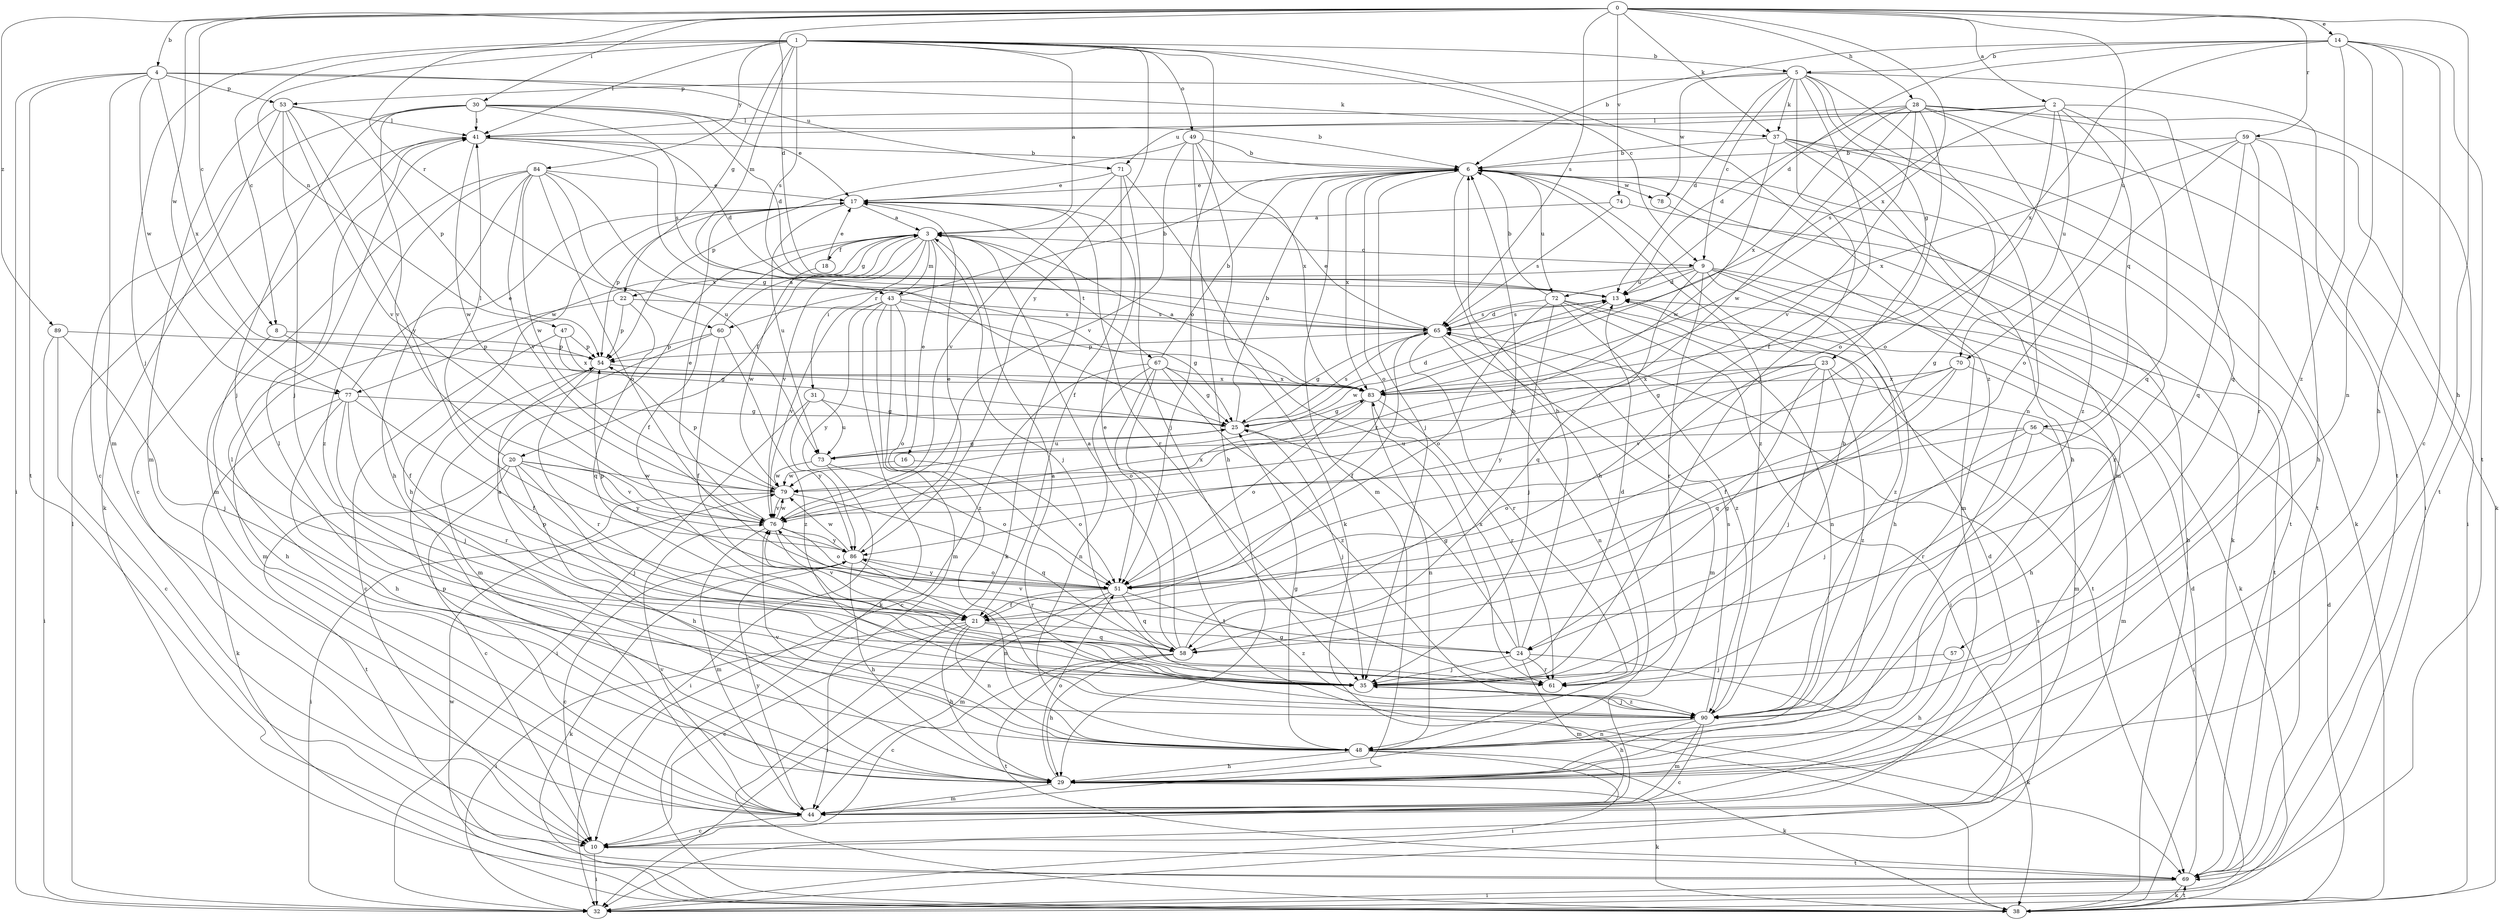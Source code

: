 strict digraph  {
0;
1;
2;
3;
4;
5;
6;
8;
9;
10;
13;
14;
16;
17;
18;
20;
21;
22;
23;
24;
25;
28;
29;
30;
31;
32;
35;
37;
38;
41;
43;
44;
47;
48;
49;
51;
53;
54;
56;
57;
58;
59;
60;
61;
65;
67;
69;
70;
71;
72;
73;
74;
76;
77;
78;
79;
83;
84;
86;
89;
90;
0 -> 2  [label=a];
0 -> 4  [label=b];
0 -> 8  [label=c];
0 -> 13  [label=d];
0 -> 14  [label=e];
0 -> 28  [label=h];
0 -> 29  [label=h];
0 -> 30  [label=i];
0 -> 37  [label=k];
0 -> 59  [label=r];
0 -> 60  [label=r];
0 -> 65  [label=s];
0 -> 70  [label=u];
0 -> 74  [label=v];
0 -> 77  [label=w];
0 -> 83  [label=x];
0 -> 89  [label=z];
1 -> 3  [label=a];
1 -> 5  [label=b];
1 -> 8  [label=c];
1 -> 9  [label=c];
1 -> 22  [label=g];
1 -> 35  [label=j];
1 -> 41  [label=l];
1 -> 43  [label=m];
1 -> 47  [label=n];
1 -> 49  [label=o];
1 -> 51  [label=o];
1 -> 65  [label=s];
1 -> 84  [label=y];
1 -> 86  [label=y];
1 -> 90  [label=z];
2 -> 41  [label=l];
2 -> 51  [label=o];
2 -> 56  [label=q];
2 -> 57  [label=q];
2 -> 58  [label=q];
2 -> 65  [label=s];
2 -> 70  [label=u];
2 -> 71  [label=u];
3 -> 9  [label=c];
3 -> 16  [label=e];
3 -> 18  [label=f];
3 -> 20  [label=f];
3 -> 21  [label=f];
3 -> 22  [label=g];
3 -> 31  [label=i];
3 -> 35  [label=j];
3 -> 43  [label=m];
3 -> 67  [label=t];
3 -> 76  [label=v];
3 -> 77  [label=w];
4 -> 32  [label=i];
4 -> 37  [label=k];
4 -> 44  [label=m];
4 -> 53  [label=p];
4 -> 69  [label=t];
4 -> 71  [label=u];
4 -> 77  [label=w];
4 -> 83  [label=x];
5 -> 9  [label=c];
5 -> 13  [label=d];
5 -> 21  [label=f];
5 -> 23  [label=g];
5 -> 24  [label=g];
5 -> 35  [label=j];
5 -> 37  [label=k];
5 -> 48  [label=n];
5 -> 53  [label=p];
5 -> 69  [label=t];
5 -> 78  [label=w];
6 -> 17  [label=e];
6 -> 29  [label=h];
6 -> 35  [label=j];
6 -> 38  [label=k];
6 -> 44  [label=m];
6 -> 51  [label=o];
6 -> 69  [label=t];
6 -> 72  [label=u];
6 -> 78  [label=w];
6 -> 83  [label=x];
6 -> 90  [label=z];
8 -> 21  [label=f];
8 -> 29  [label=h];
8 -> 54  [label=p];
9 -> 13  [label=d];
9 -> 29  [label=h];
9 -> 38  [label=k];
9 -> 58  [label=q];
9 -> 60  [label=r];
9 -> 61  [label=r];
9 -> 69  [label=t];
9 -> 72  [label=u];
9 -> 90  [label=z];
10 -> 32  [label=i];
10 -> 69  [label=t];
13 -> 65  [label=s];
13 -> 79  [label=w];
14 -> 5  [label=b];
14 -> 6  [label=b];
14 -> 10  [label=c];
14 -> 13  [label=d];
14 -> 29  [label=h];
14 -> 48  [label=n];
14 -> 69  [label=t];
14 -> 83  [label=x];
14 -> 90  [label=z];
16 -> 51  [label=o];
16 -> 79  [label=w];
17 -> 3  [label=a];
17 -> 29  [label=h];
17 -> 38  [label=k];
17 -> 54  [label=p];
17 -> 61  [label=r];
17 -> 73  [label=u];
18 -> 17  [label=e];
18 -> 79  [label=w];
20 -> 10  [label=c];
20 -> 29  [label=h];
20 -> 35  [label=j];
20 -> 41  [label=l];
20 -> 69  [label=t];
20 -> 76  [label=v];
20 -> 79  [label=w];
20 -> 86  [label=y];
21 -> 10  [label=c];
21 -> 24  [label=g];
21 -> 29  [label=h];
21 -> 32  [label=i];
21 -> 48  [label=n];
21 -> 58  [label=q];
21 -> 76  [label=v];
22 -> 44  [label=m];
22 -> 54  [label=p];
22 -> 58  [label=q];
22 -> 65  [label=s];
23 -> 24  [label=g];
23 -> 25  [label=g];
23 -> 35  [label=j];
23 -> 44  [label=m];
23 -> 83  [label=x];
23 -> 86  [label=y];
23 -> 90  [label=z];
24 -> 6  [label=b];
24 -> 25  [label=g];
24 -> 35  [label=j];
24 -> 38  [label=k];
24 -> 44  [label=m];
24 -> 61  [label=r];
24 -> 76  [label=v];
24 -> 83  [label=x];
25 -> 6  [label=b];
25 -> 13  [label=d];
25 -> 35  [label=j];
25 -> 65  [label=s];
25 -> 73  [label=u];
28 -> 13  [label=d];
28 -> 32  [label=i];
28 -> 38  [label=k];
28 -> 41  [label=l];
28 -> 51  [label=o];
28 -> 69  [label=t];
28 -> 76  [label=v];
28 -> 79  [label=w];
28 -> 83  [label=x];
28 -> 90  [label=z];
29 -> 38  [label=k];
29 -> 41  [label=l];
29 -> 44  [label=m];
29 -> 51  [label=o];
30 -> 6  [label=b];
30 -> 10  [label=c];
30 -> 13  [label=d];
30 -> 17  [label=e];
30 -> 35  [label=j];
30 -> 41  [label=l];
30 -> 65  [label=s];
30 -> 76  [label=v];
31 -> 25  [label=g];
31 -> 32  [label=i];
31 -> 73  [label=u];
31 -> 86  [label=y];
32 -> 41  [label=l];
32 -> 65  [label=s];
35 -> 13  [label=d];
35 -> 54  [label=p];
35 -> 90  [label=z];
37 -> 6  [label=b];
37 -> 29  [label=h];
37 -> 38  [label=k];
37 -> 44  [label=m];
37 -> 69  [label=t];
37 -> 79  [label=w];
38 -> 6  [label=b];
38 -> 13  [label=d];
38 -> 69  [label=t];
38 -> 79  [label=w];
41 -> 6  [label=b];
41 -> 10  [label=c];
41 -> 13  [label=d];
41 -> 25  [label=g];
41 -> 79  [label=w];
43 -> 6  [label=b];
43 -> 25  [label=g];
43 -> 38  [label=k];
43 -> 44  [label=m];
43 -> 51  [label=o];
43 -> 65  [label=s];
43 -> 76  [label=v];
43 -> 86  [label=y];
43 -> 90  [label=z];
44 -> 10  [label=c];
44 -> 13  [label=d];
44 -> 54  [label=p];
44 -> 76  [label=v];
44 -> 86  [label=y];
47 -> 10  [label=c];
47 -> 25  [label=g];
47 -> 54  [label=p];
47 -> 83  [label=x];
48 -> 3  [label=a];
48 -> 25  [label=g];
48 -> 29  [label=h];
48 -> 32  [label=i];
48 -> 38  [label=k];
48 -> 41  [label=l];
48 -> 76  [label=v];
49 -> 6  [label=b];
49 -> 29  [label=h];
49 -> 38  [label=k];
49 -> 54  [label=p];
49 -> 76  [label=v];
49 -> 83  [label=x];
51 -> 21  [label=f];
51 -> 32  [label=i];
51 -> 44  [label=m];
51 -> 54  [label=p];
51 -> 58  [label=q];
51 -> 86  [label=y];
51 -> 90  [label=z];
53 -> 35  [label=j];
53 -> 38  [label=k];
53 -> 41  [label=l];
53 -> 44  [label=m];
53 -> 54  [label=p];
53 -> 76  [label=v];
53 -> 86  [label=y];
54 -> 61  [label=r];
54 -> 83  [label=x];
56 -> 32  [label=i];
56 -> 35  [label=j];
56 -> 44  [label=m];
56 -> 51  [label=o];
56 -> 61  [label=r];
56 -> 73  [label=u];
57 -> 29  [label=h];
57 -> 35  [label=j];
58 -> 3  [label=a];
58 -> 6  [label=b];
58 -> 10  [label=c];
58 -> 17  [label=e];
58 -> 29  [label=h];
58 -> 69  [label=t];
59 -> 6  [label=b];
59 -> 29  [label=h];
59 -> 32  [label=i];
59 -> 51  [label=o];
59 -> 58  [label=q];
59 -> 61  [label=r];
59 -> 83  [label=x];
60 -> 3  [label=a];
60 -> 21  [label=f];
60 -> 44  [label=m];
60 -> 54  [label=p];
60 -> 90  [label=z];
65 -> 13  [label=d];
65 -> 17  [label=e];
65 -> 21  [label=f];
65 -> 25  [label=g];
65 -> 44  [label=m];
65 -> 48  [label=n];
65 -> 54  [label=p];
65 -> 61  [label=r];
67 -> 6  [label=b];
67 -> 10  [label=c];
67 -> 25  [label=g];
67 -> 48  [label=n];
67 -> 51  [label=o];
67 -> 69  [label=t];
67 -> 83  [label=x];
67 -> 90  [label=z];
69 -> 13  [label=d];
69 -> 32  [label=i];
69 -> 38  [label=k];
70 -> 21  [label=f];
70 -> 29  [label=h];
70 -> 58  [label=q];
70 -> 76  [label=v];
70 -> 83  [label=x];
71 -> 17  [label=e];
71 -> 21  [label=f];
71 -> 35  [label=j];
71 -> 61  [label=r];
71 -> 76  [label=v];
72 -> 6  [label=b];
72 -> 32  [label=i];
72 -> 35  [label=j];
72 -> 48  [label=n];
72 -> 51  [label=o];
72 -> 65  [label=s];
72 -> 69  [label=t];
72 -> 90  [label=z];
73 -> 25  [label=g];
73 -> 32  [label=i];
73 -> 51  [label=o];
73 -> 79  [label=w];
74 -> 3  [label=a];
74 -> 65  [label=s];
74 -> 90  [label=z];
76 -> 17  [label=e];
76 -> 44  [label=m];
76 -> 51  [label=o];
76 -> 61  [label=r];
76 -> 79  [label=w];
76 -> 83  [label=x];
76 -> 86  [label=y];
77 -> 17  [label=e];
77 -> 21  [label=f];
77 -> 25  [label=g];
77 -> 29  [label=h];
77 -> 35  [label=j];
77 -> 38  [label=k];
77 -> 61  [label=r];
78 -> 44  [label=m];
79 -> 32  [label=i];
79 -> 54  [label=p];
79 -> 58  [label=q];
79 -> 76  [label=v];
83 -> 3  [label=a];
83 -> 25  [label=g];
83 -> 48  [label=n];
83 -> 51  [label=o];
83 -> 61  [label=r];
84 -> 17  [label=e];
84 -> 29  [label=h];
84 -> 44  [label=m];
84 -> 51  [label=o];
84 -> 73  [label=u];
84 -> 76  [label=v];
84 -> 79  [label=w];
84 -> 83  [label=x];
84 -> 90  [label=z];
86 -> 10  [label=c];
86 -> 17  [label=e];
86 -> 29  [label=h];
86 -> 38  [label=k];
86 -> 48  [label=n];
86 -> 51  [label=o];
86 -> 79  [label=w];
89 -> 10  [label=c];
89 -> 32  [label=i];
89 -> 35  [label=j];
89 -> 54  [label=p];
90 -> 3  [label=a];
90 -> 6  [label=b];
90 -> 10  [label=c];
90 -> 29  [label=h];
90 -> 35  [label=j];
90 -> 44  [label=m];
90 -> 48  [label=n];
90 -> 65  [label=s];
}
